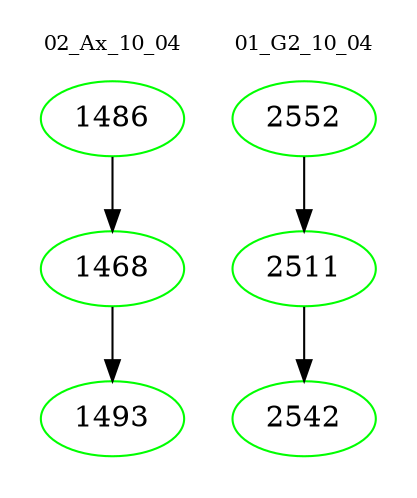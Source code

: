 digraph{
subgraph cluster_0 {
color = white
label = "02_Ax_10_04";
fontsize=10;
T0_1486 [label="1486", color="green"]
T0_1486 -> T0_1468 [color="black"]
T0_1468 [label="1468", color="green"]
T0_1468 -> T0_1493 [color="black"]
T0_1493 [label="1493", color="green"]
}
subgraph cluster_1 {
color = white
label = "01_G2_10_04";
fontsize=10;
T1_2552 [label="2552", color="green"]
T1_2552 -> T1_2511 [color="black"]
T1_2511 [label="2511", color="green"]
T1_2511 -> T1_2542 [color="black"]
T1_2542 [label="2542", color="green"]
}
}
